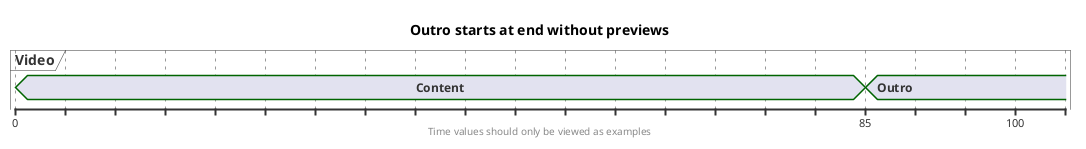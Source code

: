 @startuml "Outro starts at end without previews"
Title Outro starts at end without previews
footer Time values should only be viewed as examples
concise "Video" as Video

@Video
0 is Content
+85 is Outro
@100

@enduml